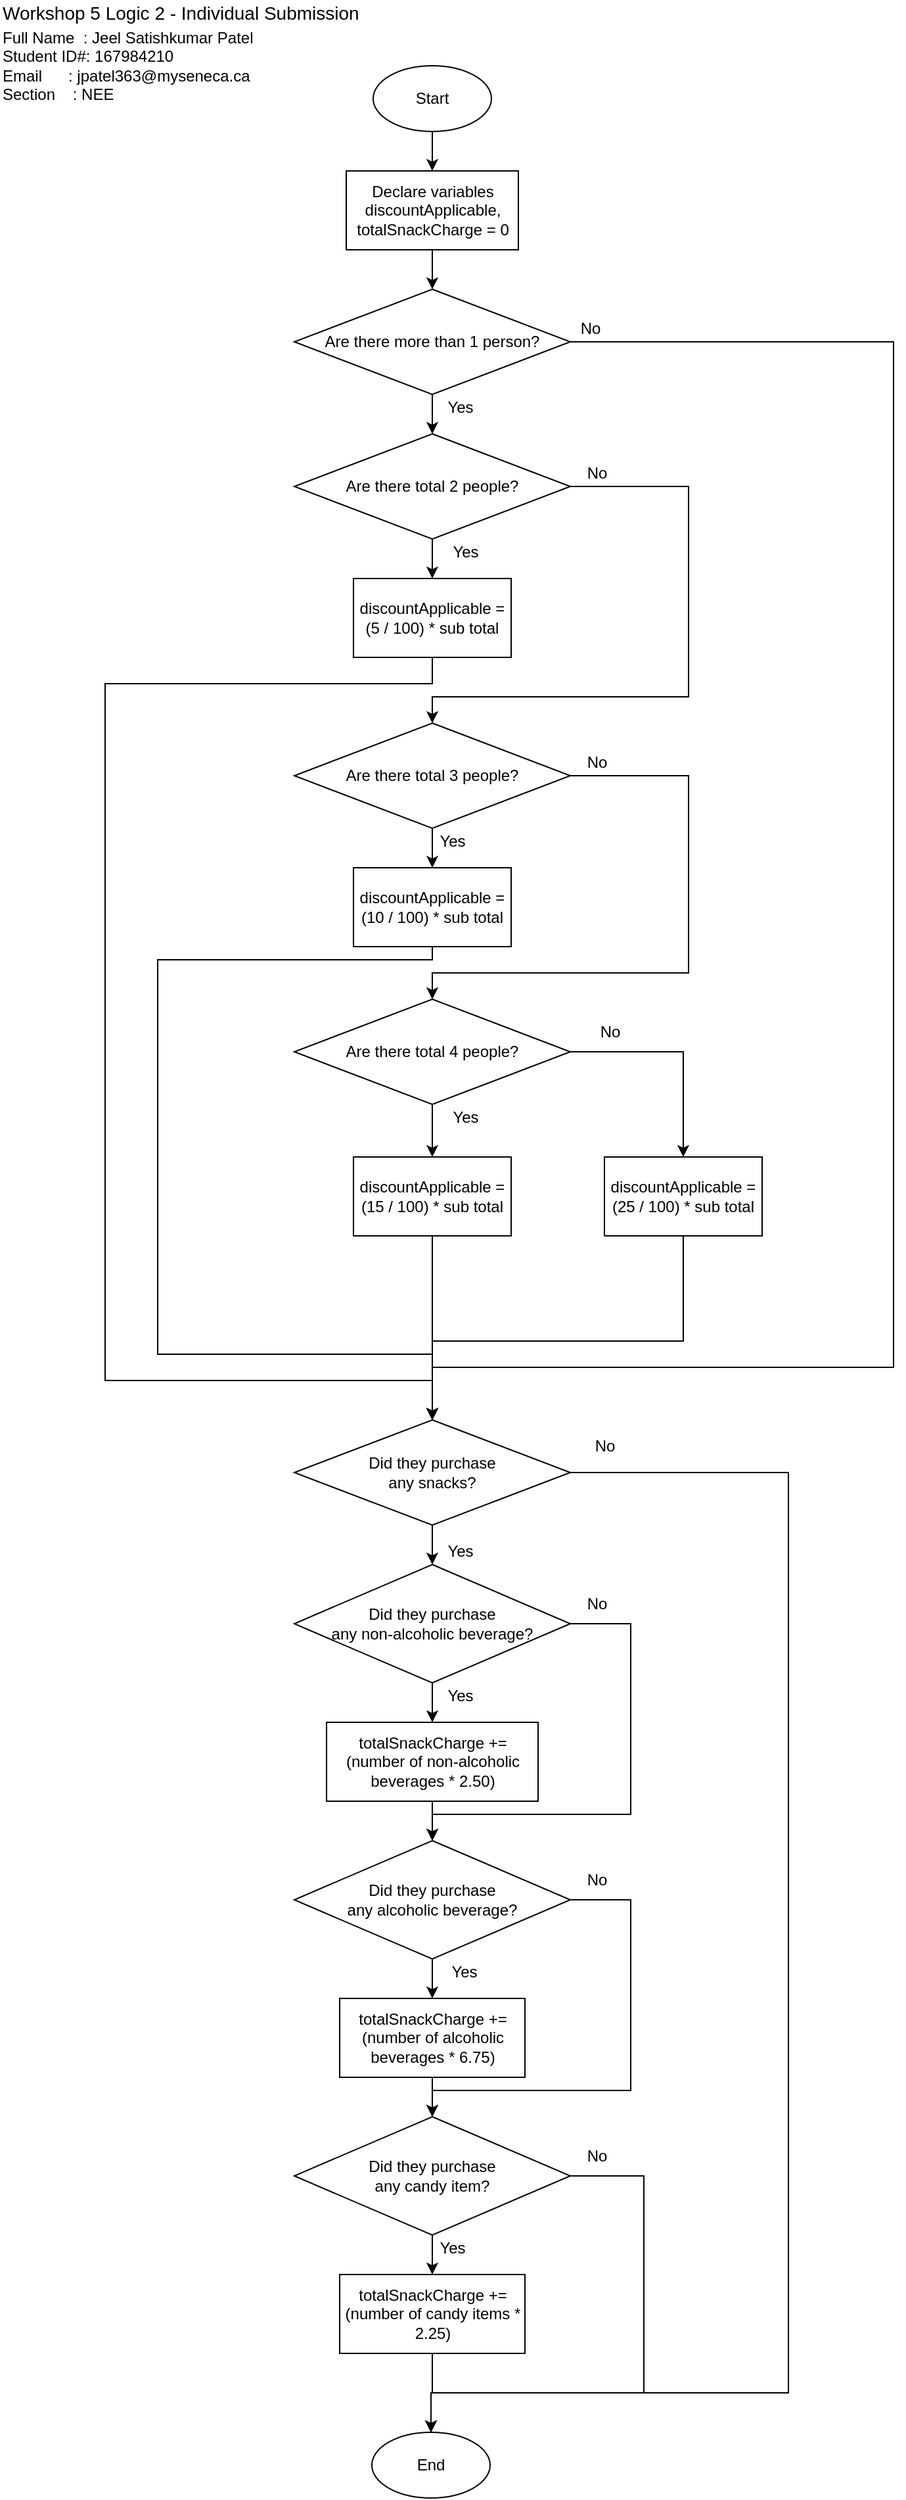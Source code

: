 <mxfile version="19.0.0" type="github">
  <diagram id="Udj0PCoaiVagkwcKDecr" name="Page-1">
    <mxGraphModel dx="2480" dy="1366" grid="1" gridSize="10" guides="1" tooltips="1" connect="1" arrows="1" fold="1" page="1" pageScale="1" pageWidth="827" pageHeight="1169" math="0" shadow="0">
      <root>
        <mxCell id="0" />
        <mxCell id="1" parent="0" />
        <mxCell id="m9QGUvLmji4RosX2UXDu-71" style="edgeStyle=orthogonalEdgeStyle;rounded=0;orthogonalLoop=1;jettySize=auto;html=1;entryX=0.5;entryY=0;entryDx=0;entryDy=0;" edge="1" parent="1" source="m9QGUvLmji4RosX2UXDu-1" target="m9QGUvLmji4RosX2UXDu-46">
          <mxGeometry relative="1" as="geometry" />
        </mxCell>
        <mxCell id="m9QGUvLmji4RosX2UXDu-1" value="Start" style="ellipse;whiteSpace=wrap;html=1;" vertex="1" parent="1">
          <mxGeometry x="324" y="70" width="90" height="50" as="geometry" />
        </mxCell>
        <mxCell id="m9QGUvLmji4RosX2UXDu-2" value="End" style="ellipse;whiteSpace=wrap;html=1;" vertex="1" parent="1">
          <mxGeometry x="323" y="1870" width="90" height="50" as="geometry" />
        </mxCell>
        <mxCell id="m9QGUvLmji4RosX2UXDu-36" style="edgeStyle=orthogonalEdgeStyle;rounded=0;orthogonalLoop=1;jettySize=auto;html=1;entryX=0.5;entryY=0;entryDx=0;entryDy=0;" edge="1" parent="1" source="m9QGUvLmji4RosX2UXDu-4" target="m9QGUvLmji4RosX2UXDu-31">
          <mxGeometry relative="1" as="geometry">
            <Array as="points">
              <mxPoint x="560" y="1040" />
              <mxPoint x="369" y="1040" />
            </Array>
          </mxGeometry>
        </mxCell>
        <mxCell id="m9QGUvLmji4RosX2UXDu-4" value="discountApplicable = (25 / 100) * sub total" style="rounded=0;whiteSpace=wrap;html=1;" vertex="1" parent="1">
          <mxGeometry x="500" y="900" width="120" height="60" as="geometry" />
        </mxCell>
        <mxCell id="m9QGUvLmji4RosX2UXDu-10" style="edgeStyle=orthogonalEdgeStyle;rounded=0;orthogonalLoop=1;jettySize=auto;html=1;entryX=0.5;entryY=0;entryDx=0;entryDy=0;" edge="1" parent="1" source="m9QGUvLmji4RosX2UXDu-7" target="m9QGUvLmji4RosX2UXDu-8">
          <mxGeometry relative="1" as="geometry">
            <Array as="points">
              <mxPoint x="564" y="390" />
              <mxPoint x="564" y="550" />
              <mxPoint x="369" y="550" />
            </Array>
          </mxGeometry>
        </mxCell>
        <mxCell id="m9QGUvLmji4RosX2UXDu-12" style="edgeStyle=orthogonalEdgeStyle;rounded=0;orthogonalLoop=1;jettySize=auto;html=1;entryX=0.5;entryY=0;entryDx=0;entryDy=0;" edge="1" parent="1" source="m9QGUvLmji4RosX2UXDu-7" target="m9QGUvLmji4RosX2UXDu-9">
          <mxGeometry relative="1" as="geometry" />
        </mxCell>
        <mxCell id="m9QGUvLmji4RosX2UXDu-7" value="Are there total 2 people?" style="rhombus;whiteSpace=wrap;html=1;" vertex="1" parent="1">
          <mxGeometry x="264" y="350" width="210" height="80" as="geometry" />
        </mxCell>
        <mxCell id="m9QGUvLmji4RosX2UXDu-17" style="edgeStyle=orthogonalEdgeStyle;rounded=0;orthogonalLoop=1;jettySize=auto;html=1;entryX=0.5;entryY=0;entryDx=0;entryDy=0;" edge="1" parent="1" source="m9QGUvLmji4RosX2UXDu-8" target="m9QGUvLmji4RosX2UXDu-15">
          <mxGeometry relative="1" as="geometry">
            <Array as="points">
              <mxPoint x="564" y="610" />
              <mxPoint x="564" y="760" />
              <mxPoint x="369" y="760" />
            </Array>
          </mxGeometry>
        </mxCell>
        <mxCell id="m9QGUvLmji4RosX2UXDu-18" style="edgeStyle=orthogonalEdgeStyle;rounded=0;orthogonalLoop=1;jettySize=auto;html=1;entryX=0.5;entryY=0;entryDx=0;entryDy=0;" edge="1" parent="1" source="m9QGUvLmji4RosX2UXDu-8" target="m9QGUvLmji4RosX2UXDu-11">
          <mxGeometry relative="1" as="geometry" />
        </mxCell>
        <mxCell id="m9QGUvLmji4RosX2UXDu-8" value="Are there total 3 people?" style="rhombus;whiteSpace=wrap;html=1;" vertex="1" parent="1">
          <mxGeometry x="264" y="570" width="210" height="80" as="geometry" />
        </mxCell>
        <mxCell id="m9QGUvLmji4RosX2UXDu-70" style="edgeStyle=orthogonalEdgeStyle;rounded=0;orthogonalLoop=1;jettySize=auto;html=1;entryX=0.5;entryY=0;entryDx=0;entryDy=0;exitX=0.5;exitY=1;exitDx=0;exitDy=0;" edge="1" parent="1" source="m9QGUvLmji4RosX2UXDu-9" target="m9QGUvLmji4RosX2UXDu-31">
          <mxGeometry relative="1" as="geometry">
            <Array as="points">
              <mxPoint x="369" y="540" />
              <mxPoint x="120" y="540" />
              <mxPoint x="120" y="1070" />
              <mxPoint x="369" y="1070" />
            </Array>
          </mxGeometry>
        </mxCell>
        <mxCell id="m9QGUvLmji4RosX2UXDu-9" value="discountApplicable = (5 / 100) * sub total" style="rounded=0;whiteSpace=wrap;html=1;" vertex="1" parent="1">
          <mxGeometry x="309" y="460" width="120" height="60" as="geometry" />
        </mxCell>
        <mxCell id="m9QGUvLmji4RosX2UXDu-38" style="edgeStyle=orthogonalEdgeStyle;rounded=0;orthogonalLoop=1;jettySize=auto;html=1;entryX=0.5;entryY=0;entryDx=0;entryDy=0;exitX=0.5;exitY=1;exitDx=0;exitDy=0;" edge="1" parent="1" source="m9QGUvLmji4RosX2UXDu-11" target="m9QGUvLmji4RosX2UXDu-31">
          <mxGeometry relative="1" as="geometry">
            <Array as="points">
              <mxPoint x="369" y="750" />
              <mxPoint x="160" y="750" />
              <mxPoint x="160" y="1050" />
              <mxPoint x="369" y="1050" />
            </Array>
          </mxGeometry>
        </mxCell>
        <mxCell id="m9QGUvLmji4RosX2UXDu-11" value="discountApplicable = (10 / 100) * sub total" style="rounded=0;whiteSpace=wrap;html=1;" vertex="1" parent="1">
          <mxGeometry x="309" y="680" width="120" height="60" as="geometry" />
        </mxCell>
        <mxCell id="m9QGUvLmji4RosX2UXDu-13" value="Yes" style="text;html=1;align=center;verticalAlign=middle;resizable=0;points=[];autosize=1;strokeColor=none;fillColor=none;" vertex="1" parent="1">
          <mxGeometry x="374" y="430" width="40" height="20" as="geometry" />
        </mxCell>
        <mxCell id="m9QGUvLmji4RosX2UXDu-14" value="No" style="text;html=1;align=center;verticalAlign=middle;resizable=0;points=[];autosize=1;strokeColor=none;fillColor=none;" vertex="1" parent="1">
          <mxGeometry x="479" y="370" width="30" height="20" as="geometry" />
        </mxCell>
        <mxCell id="m9QGUvLmji4RosX2UXDu-20" style="edgeStyle=orthogonalEdgeStyle;rounded=0;orthogonalLoop=1;jettySize=auto;html=1;entryX=0.5;entryY=0;entryDx=0;entryDy=0;" edge="1" parent="1" source="m9QGUvLmji4RosX2UXDu-15" target="m9QGUvLmji4RosX2UXDu-16">
          <mxGeometry relative="1" as="geometry" />
        </mxCell>
        <mxCell id="m9QGUvLmji4RosX2UXDu-34" style="edgeStyle=orthogonalEdgeStyle;rounded=0;orthogonalLoop=1;jettySize=auto;html=1;entryX=0.5;entryY=0;entryDx=0;entryDy=0;" edge="1" parent="1" source="m9QGUvLmji4RosX2UXDu-15" target="m9QGUvLmji4RosX2UXDu-4">
          <mxGeometry relative="1" as="geometry" />
        </mxCell>
        <mxCell id="m9QGUvLmji4RosX2UXDu-15" value="Are there total 4 people?" style="rhombus;whiteSpace=wrap;html=1;" vertex="1" parent="1">
          <mxGeometry x="264" y="780" width="210" height="80" as="geometry" />
        </mxCell>
        <mxCell id="m9QGUvLmji4RosX2UXDu-37" style="edgeStyle=orthogonalEdgeStyle;rounded=0;orthogonalLoop=1;jettySize=auto;html=1;entryX=0.5;entryY=0;entryDx=0;entryDy=0;" edge="1" parent="1" source="m9QGUvLmji4RosX2UXDu-16" target="m9QGUvLmji4RosX2UXDu-31">
          <mxGeometry relative="1" as="geometry" />
        </mxCell>
        <mxCell id="m9QGUvLmji4RosX2UXDu-16" value="discountApplicable = (15 / 100) * sub total" style="rounded=0;whiteSpace=wrap;html=1;" vertex="1" parent="1">
          <mxGeometry x="309" y="900" width="120" height="60" as="geometry" />
        </mxCell>
        <mxCell id="m9QGUvLmji4RosX2UXDu-21" value="Yes" style="text;html=1;align=center;verticalAlign=middle;resizable=0;points=[];autosize=1;strokeColor=none;fillColor=none;" vertex="1" parent="1">
          <mxGeometry x="374" y="860" width="40" height="20" as="geometry" />
        </mxCell>
        <mxCell id="m9QGUvLmji4RosX2UXDu-22" value="Yes" style="text;html=1;align=center;verticalAlign=middle;resizable=0;points=[];autosize=1;strokeColor=none;fillColor=none;" vertex="1" parent="1">
          <mxGeometry x="364" y="650" width="40" height="20" as="geometry" />
        </mxCell>
        <mxCell id="m9QGUvLmji4RosX2UXDu-23" value="No" style="text;html=1;align=center;verticalAlign=middle;resizable=0;points=[];autosize=1;strokeColor=none;fillColor=none;" vertex="1" parent="1">
          <mxGeometry x="479" y="590" width="30" height="20" as="geometry" />
        </mxCell>
        <mxCell id="m9QGUvLmji4RosX2UXDu-24" value="No" style="text;html=1;align=center;verticalAlign=middle;resizable=0;points=[];autosize=1;strokeColor=none;fillColor=none;" vertex="1" parent="1">
          <mxGeometry x="489" y="795" width="30" height="20" as="geometry" />
        </mxCell>
        <mxCell id="m9QGUvLmji4RosX2UXDu-28" style="edgeStyle=orthogonalEdgeStyle;rounded=0;orthogonalLoop=1;jettySize=auto;html=1;entryX=0.5;entryY=0;entryDx=0;entryDy=0;" edge="1" parent="1" source="m9QGUvLmji4RosX2UXDu-27" target="m9QGUvLmji4RosX2UXDu-7">
          <mxGeometry relative="1" as="geometry" />
        </mxCell>
        <mxCell id="m9QGUvLmji4RosX2UXDu-35" style="edgeStyle=orthogonalEdgeStyle;rounded=0;orthogonalLoop=1;jettySize=auto;html=1;entryX=0.5;entryY=0;entryDx=0;entryDy=0;" edge="1" parent="1" source="m9QGUvLmji4RosX2UXDu-27" target="m9QGUvLmji4RosX2UXDu-31">
          <mxGeometry relative="1" as="geometry">
            <Array as="points">
              <mxPoint x="720" y="280" />
              <mxPoint x="720" y="1060" />
              <mxPoint x="369" y="1060" />
            </Array>
          </mxGeometry>
        </mxCell>
        <mxCell id="m9QGUvLmji4RosX2UXDu-27" value="Are there more than 1 person?" style="rhombus;whiteSpace=wrap;html=1;" vertex="1" parent="1">
          <mxGeometry x="264" y="240" width="210" height="80" as="geometry" />
        </mxCell>
        <mxCell id="m9QGUvLmji4RosX2UXDu-29" value="Yes" style="text;html=1;align=center;verticalAlign=middle;resizable=0;points=[];autosize=1;strokeColor=none;fillColor=none;" vertex="1" parent="1">
          <mxGeometry x="370" y="320" width="40" height="20" as="geometry" />
        </mxCell>
        <mxCell id="m9QGUvLmji4RosX2UXDu-43" style="edgeStyle=orthogonalEdgeStyle;rounded=0;orthogonalLoop=1;jettySize=auto;html=1;entryX=0.5;entryY=0;entryDx=0;entryDy=0;" edge="1" parent="1" source="m9QGUvLmji4RosX2UXDu-31" target="m9QGUvLmji4RosX2UXDu-42">
          <mxGeometry relative="1" as="geometry" />
        </mxCell>
        <mxCell id="m9QGUvLmji4RosX2UXDu-67" style="edgeStyle=orthogonalEdgeStyle;rounded=0;orthogonalLoop=1;jettySize=auto;html=1;entryX=0.5;entryY=0;entryDx=0;entryDy=0;" edge="1" parent="1" source="m9QGUvLmji4RosX2UXDu-31" target="m9QGUvLmji4RosX2UXDu-2">
          <mxGeometry relative="1" as="geometry">
            <Array as="points">
              <mxPoint x="640" y="1140" />
              <mxPoint x="640" y="1840" />
              <mxPoint x="368" y="1840" />
            </Array>
          </mxGeometry>
        </mxCell>
        <mxCell id="m9QGUvLmji4RosX2UXDu-31" value="&lt;div&gt;Did they purchase&lt;/div&gt;&lt;div&gt;any snacks?&lt;/div&gt;" style="rhombus;whiteSpace=wrap;html=1;" vertex="1" parent="1">
          <mxGeometry x="264" y="1100" width="210" height="80" as="geometry" />
        </mxCell>
        <mxCell id="m9QGUvLmji4RosX2UXDu-33" value="No" style="text;html=1;align=center;verticalAlign=middle;resizable=0;points=[];autosize=1;strokeColor=none;fillColor=none;" vertex="1" parent="1">
          <mxGeometry x="485" y="1110" width="30" height="20" as="geometry" />
        </mxCell>
        <mxCell id="m9QGUvLmji4RosX2UXDu-52" style="edgeStyle=orthogonalEdgeStyle;rounded=0;orthogonalLoop=1;jettySize=auto;html=1;entryX=0.5;entryY=0;entryDx=0;entryDy=0;" edge="1" parent="1" source="m9QGUvLmji4RosX2UXDu-42" target="m9QGUvLmji4RosX2UXDu-45">
          <mxGeometry relative="1" as="geometry" />
        </mxCell>
        <mxCell id="m9QGUvLmji4RosX2UXDu-62" style="edgeStyle=orthogonalEdgeStyle;rounded=0;orthogonalLoop=1;jettySize=auto;html=1;entryX=0.5;entryY=0;entryDx=0;entryDy=0;" edge="1" parent="1" source="m9QGUvLmji4RosX2UXDu-42" target="m9QGUvLmji4RosX2UXDu-47">
          <mxGeometry relative="1" as="geometry">
            <Array as="points">
              <mxPoint x="520" y="1255" />
              <mxPoint x="520" y="1400" />
              <mxPoint x="369" y="1400" />
            </Array>
          </mxGeometry>
        </mxCell>
        <mxCell id="m9QGUvLmji4RosX2UXDu-42" value="&lt;div&gt;Did they purchase&lt;/div&gt;&lt;div&gt;any non-alcoholic beverage?&lt;br&gt;&lt;/div&gt;" style="rhombus;whiteSpace=wrap;html=1;" vertex="1" parent="1">
          <mxGeometry x="264" y="1210" width="210" height="90" as="geometry" />
        </mxCell>
        <mxCell id="m9QGUvLmji4RosX2UXDu-44" value="Yes" style="text;html=1;align=center;verticalAlign=middle;resizable=0;points=[];autosize=1;strokeColor=none;fillColor=none;" vertex="1" parent="1">
          <mxGeometry x="370" y="1190" width="40" height="20" as="geometry" />
        </mxCell>
        <mxCell id="m9QGUvLmji4RosX2UXDu-56" style="edgeStyle=orthogonalEdgeStyle;rounded=0;orthogonalLoop=1;jettySize=auto;html=1;entryX=0.5;entryY=0;entryDx=0;entryDy=0;" edge="1" parent="1" source="m9QGUvLmji4RosX2UXDu-45" target="m9QGUvLmji4RosX2UXDu-47">
          <mxGeometry relative="1" as="geometry" />
        </mxCell>
        <mxCell id="m9QGUvLmji4RosX2UXDu-45" value="totalSnackCharge += (number of non-alcoholic beverages * 2.50)" style="rounded=0;whiteSpace=wrap;html=1;" vertex="1" parent="1">
          <mxGeometry x="288.5" y="1330" width="161" height="60" as="geometry" />
        </mxCell>
        <mxCell id="m9QGUvLmji4RosX2UXDu-72" style="edgeStyle=orthogonalEdgeStyle;rounded=0;orthogonalLoop=1;jettySize=auto;html=1;entryX=0.5;entryY=0;entryDx=0;entryDy=0;" edge="1" parent="1" source="m9QGUvLmji4RosX2UXDu-46" target="m9QGUvLmji4RosX2UXDu-27">
          <mxGeometry relative="1" as="geometry" />
        </mxCell>
        <mxCell id="m9QGUvLmji4RosX2UXDu-46" value="Declare variables discountApplicable, totalSnackCharge = 0" style="rounded=0;whiteSpace=wrap;html=1;" vertex="1" parent="1">
          <mxGeometry x="303.5" y="150" width="131" height="60" as="geometry" />
        </mxCell>
        <mxCell id="m9QGUvLmji4RosX2UXDu-57" style="edgeStyle=orthogonalEdgeStyle;rounded=0;orthogonalLoop=1;jettySize=auto;html=1;entryX=0.5;entryY=0;entryDx=0;entryDy=0;" edge="1" parent="1" source="m9QGUvLmji4RosX2UXDu-47" target="m9QGUvLmji4RosX2UXDu-48">
          <mxGeometry relative="1" as="geometry" />
        </mxCell>
        <mxCell id="m9QGUvLmji4RosX2UXDu-61" style="edgeStyle=orthogonalEdgeStyle;rounded=0;orthogonalLoop=1;jettySize=auto;html=1;entryX=0.5;entryY=0;entryDx=0;entryDy=0;" edge="1" parent="1" source="m9QGUvLmji4RosX2UXDu-47" target="m9QGUvLmji4RosX2UXDu-49">
          <mxGeometry relative="1" as="geometry">
            <Array as="points">
              <mxPoint x="520" y="1465" />
              <mxPoint x="520" y="1610" />
              <mxPoint x="369" y="1610" />
            </Array>
          </mxGeometry>
        </mxCell>
        <mxCell id="m9QGUvLmji4RosX2UXDu-47" value="&lt;div&gt;Did they purchase&lt;/div&gt;&lt;div&gt;any alcoholic beverage?&lt;br&gt;&lt;/div&gt;" style="rhombus;whiteSpace=wrap;html=1;" vertex="1" parent="1">
          <mxGeometry x="264" y="1420" width="210" height="90" as="geometry" />
        </mxCell>
        <mxCell id="m9QGUvLmji4RosX2UXDu-60" style="edgeStyle=orthogonalEdgeStyle;rounded=0;orthogonalLoop=1;jettySize=auto;html=1;entryX=0.5;entryY=0;entryDx=0;entryDy=0;" edge="1" parent="1" source="m9QGUvLmji4RosX2UXDu-48" target="m9QGUvLmji4RosX2UXDu-49">
          <mxGeometry relative="1" as="geometry" />
        </mxCell>
        <mxCell id="m9QGUvLmji4RosX2UXDu-48" value="totalSnackCharge += (number of alcoholic beverages * 6.75)" style="rounded=0;whiteSpace=wrap;html=1;" vertex="1" parent="1">
          <mxGeometry x="298.5" y="1540" width="141" height="60" as="geometry" />
        </mxCell>
        <mxCell id="m9QGUvLmji4RosX2UXDu-58" style="edgeStyle=orthogonalEdgeStyle;rounded=0;orthogonalLoop=1;jettySize=auto;html=1;entryX=0.5;entryY=0;entryDx=0;entryDy=0;" edge="1" parent="1" source="m9QGUvLmji4RosX2UXDu-49" target="m9QGUvLmji4RosX2UXDu-50">
          <mxGeometry relative="1" as="geometry" />
        </mxCell>
        <mxCell id="m9QGUvLmji4RosX2UXDu-68" style="edgeStyle=orthogonalEdgeStyle;rounded=0;orthogonalLoop=1;jettySize=auto;html=1;entryX=0.5;entryY=0;entryDx=0;entryDy=0;" edge="1" parent="1" source="m9QGUvLmji4RosX2UXDu-49" target="m9QGUvLmji4RosX2UXDu-2">
          <mxGeometry relative="1" as="geometry">
            <Array as="points">
              <mxPoint x="530" y="1675" />
              <mxPoint x="530" y="1840" />
              <mxPoint x="368" y="1840" />
            </Array>
          </mxGeometry>
        </mxCell>
        <mxCell id="m9QGUvLmji4RosX2UXDu-49" value="&lt;div&gt;Did they purchase&lt;/div&gt;&lt;div&gt;any candy item?&lt;br&gt;&lt;/div&gt;" style="rhombus;whiteSpace=wrap;html=1;" vertex="1" parent="1">
          <mxGeometry x="264" y="1630" width="210" height="90" as="geometry" />
        </mxCell>
        <mxCell id="m9QGUvLmji4RosX2UXDu-66" style="edgeStyle=orthogonalEdgeStyle;rounded=0;orthogonalLoop=1;jettySize=auto;html=1;entryX=0.5;entryY=0;entryDx=0;entryDy=0;" edge="1" parent="1" source="m9QGUvLmji4RosX2UXDu-50" target="m9QGUvLmji4RosX2UXDu-2">
          <mxGeometry relative="1" as="geometry" />
        </mxCell>
        <mxCell id="m9QGUvLmji4RosX2UXDu-50" value="totalSnackCharge += (number of candy items * 2.25)" style="rounded=0;whiteSpace=wrap;html=1;" vertex="1" parent="1">
          <mxGeometry x="298.5" y="1750" width="141" height="60" as="geometry" />
        </mxCell>
        <mxCell id="m9QGUvLmji4RosX2UXDu-53" value="Yes" style="text;html=1;align=center;verticalAlign=middle;resizable=0;points=[];autosize=1;strokeColor=none;fillColor=none;" vertex="1" parent="1">
          <mxGeometry x="370" y="1300" width="40" height="20" as="geometry" />
        </mxCell>
        <mxCell id="m9QGUvLmji4RosX2UXDu-54" value="Yes" style="text;html=1;align=center;verticalAlign=middle;resizable=0;points=[];autosize=1;strokeColor=none;fillColor=none;" vertex="1" parent="1">
          <mxGeometry x="373" y="1510" width="40" height="20" as="geometry" />
        </mxCell>
        <mxCell id="m9QGUvLmji4RosX2UXDu-59" value="Yes" style="text;html=1;align=center;verticalAlign=middle;resizable=0;points=[];autosize=1;strokeColor=none;fillColor=none;" vertex="1" parent="1">
          <mxGeometry x="364" y="1720" width="40" height="20" as="geometry" />
        </mxCell>
        <mxCell id="m9QGUvLmji4RosX2UXDu-63" value="No" style="text;html=1;align=center;verticalAlign=middle;resizable=0;points=[];autosize=1;strokeColor=none;fillColor=none;" vertex="1" parent="1">
          <mxGeometry x="479" y="1230" width="30" height="20" as="geometry" />
        </mxCell>
        <mxCell id="m9QGUvLmji4RosX2UXDu-64" value="No" style="text;html=1;align=center;verticalAlign=middle;resizable=0;points=[];autosize=1;strokeColor=none;fillColor=none;" vertex="1" parent="1">
          <mxGeometry x="479" y="1440" width="30" height="20" as="geometry" />
        </mxCell>
        <mxCell id="m9QGUvLmji4RosX2UXDu-65" value="No" style="text;html=1;align=center;verticalAlign=middle;resizable=0;points=[];autosize=1;strokeColor=none;fillColor=none;" vertex="1" parent="1">
          <mxGeometry x="479" y="1650" width="30" height="20" as="geometry" />
        </mxCell>
        <mxCell id="m9QGUvLmji4RosX2UXDu-69" value="No" style="text;html=1;align=center;verticalAlign=middle;resizable=0;points=[];autosize=1;strokeColor=none;fillColor=none;" vertex="1" parent="1">
          <mxGeometry x="474" y="260" width="30" height="20" as="geometry" />
        </mxCell>
        <mxCell id="m9QGUvLmji4RosX2UXDu-73" value="&lt;div align=&quot;left&quot;&gt;Full Name&amp;nbsp; : Jeel Satishkumar Patel&lt;br&gt;Student ID#: 167984210&lt;br&gt;Email&amp;nbsp;&amp;nbsp;&amp;nbsp;&amp;nbsp;&amp;nbsp; : jpatel363@myseneca.ca&lt;br&gt;Section&amp;nbsp;&amp;nbsp;&amp;nbsp; : NEE&lt;/div&gt;" style="text;html=1;align=left;verticalAlign=middle;resizable=0;points=[];autosize=1;strokeColor=none;fillColor=none;" vertex="1" parent="1">
          <mxGeometry x="40" y="40" width="210" height="60" as="geometry" />
        </mxCell>
        <mxCell id="m9QGUvLmji4RosX2UXDu-74" value="Workshop 5 Logic 2 - Individual Submission" style="text;html=1;align=left;verticalAlign=middle;resizable=0;points=[];autosize=1;strokeColor=none;fillColor=none;fontSize=14;" vertex="1" parent="1">
          <mxGeometry x="40" y="20" width="290" height="20" as="geometry" />
        </mxCell>
      </root>
    </mxGraphModel>
  </diagram>
</mxfile>
